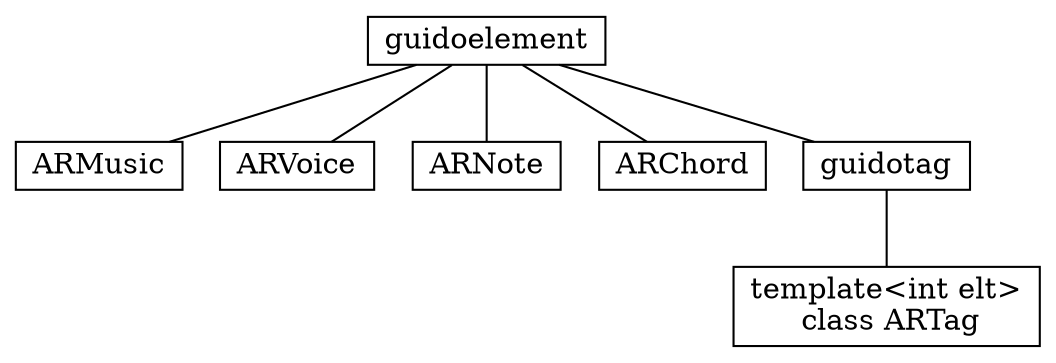 digraph gar { 
	margin=0.05;

	node [shape=record, height=0.3];
	edge [arrowtail=onormal, arrowhead=none]
	guidoelement -> ARMusic
	guidoelement -> ARVoice
	guidoelement -> ARNote
	guidoelement -> ARChord
	guidoelement -> guidotag
	
	tagi[label="template\<int elt\>\n class ARTag"]
	guidotag -> tagi
}

